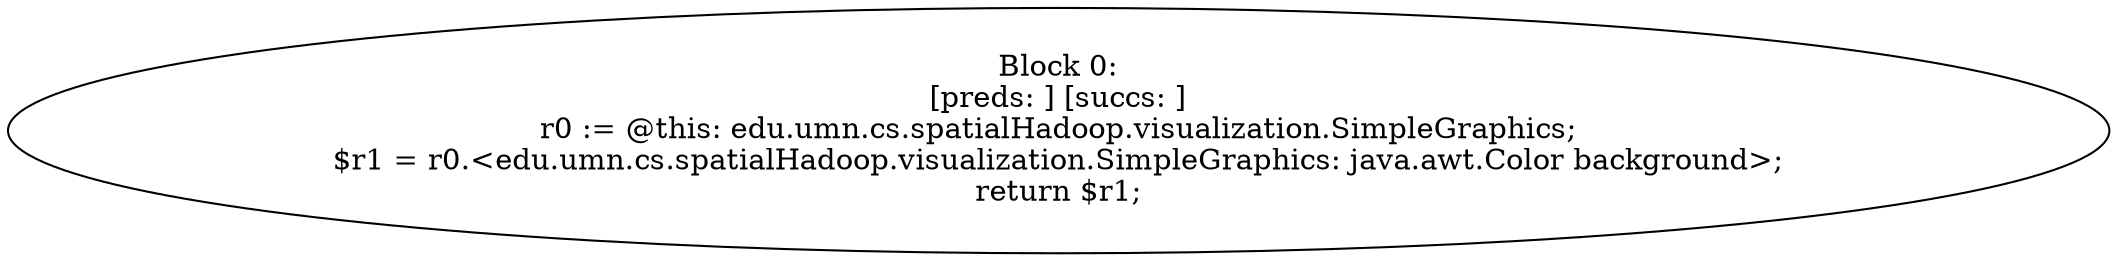 digraph "unitGraph" {
    "Block 0:
[preds: ] [succs: ]
r0 := @this: edu.umn.cs.spatialHadoop.visualization.SimpleGraphics;
$r1 = r0.<edu.umn.cs.spatialHadoop.visualization.SimpleGraphics: java.awt.Color background>;
return $r1;
"
}
